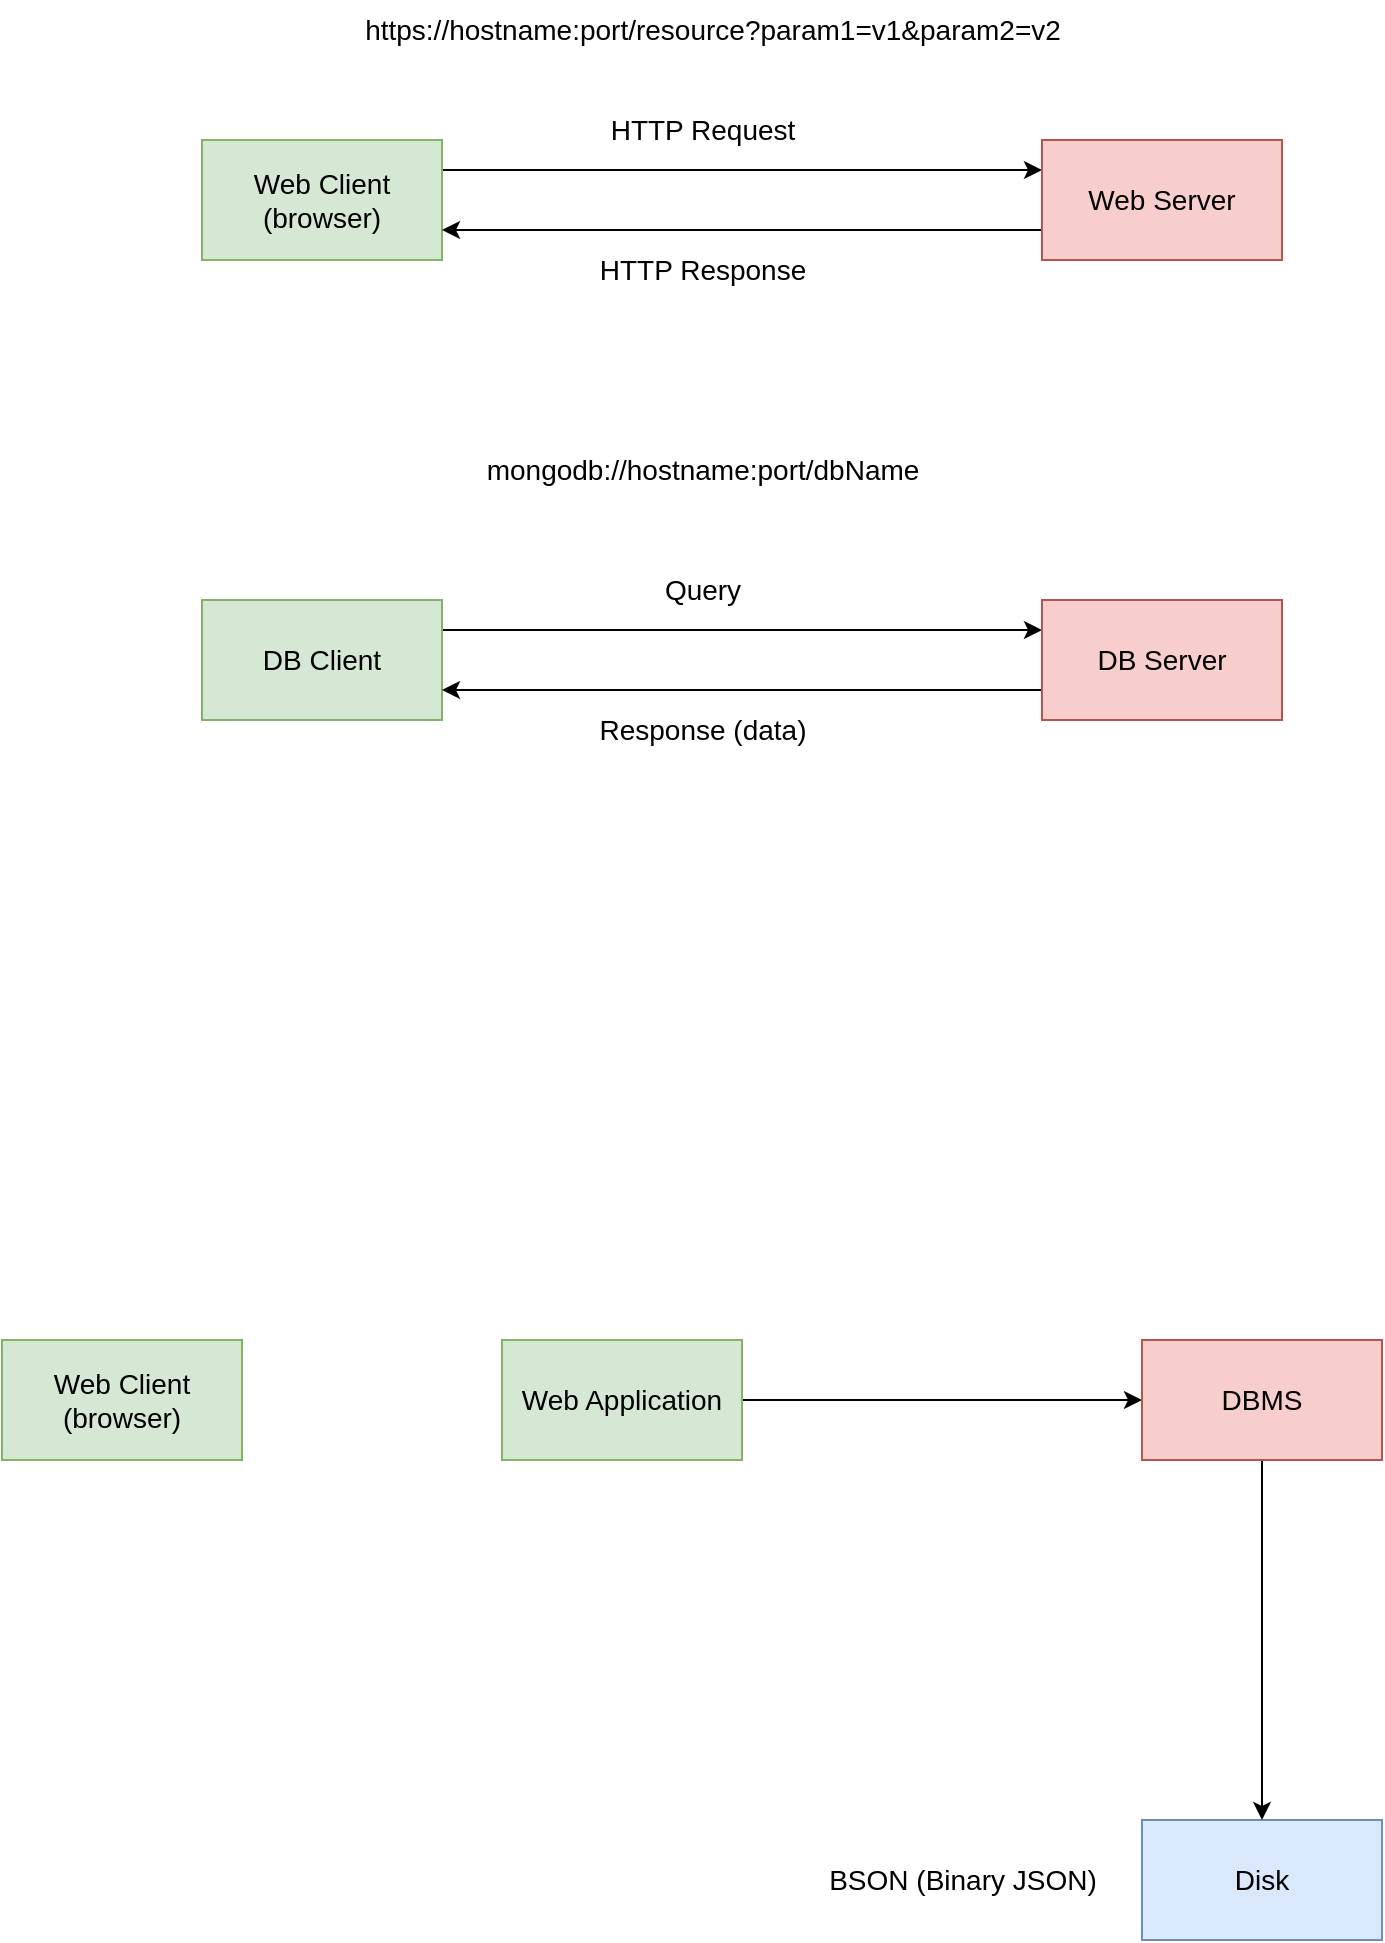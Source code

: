 <mxfile version="20.8.20" type="device" pages="10"><diagram name="Servers &amp; Clients" id="TVl40tyVP03GK33T7aQt"><mxGraphModel dx="1221" dy="668" grid="1" gridSize="10" guides="1" tooltips="1" connect="1" arrows="1" fold="1" page="1" pageScale="1" pageWidth="850" pageHeight="1100" math="0" shadow="0"><root><mxCell id="0"/><mxCell id="1" parent="0"/><mxCell id="eD5E5OIm25VZ1tAoFm5D-6" style="edgeStyle=orthogonalEdgeStyle;rounded=0;orthogonalLoop=1;jettySize=auto;html=1;exitX=1;exitY=0.25;exitDx=0;exitDy=0;entryX=0;entryY=0.25;entryDx=0;entryDy=0;fontSize=14;" parent="1" source="eD5E5OIm25VZ1tAoFm5D-4" target="eD5E5OIm25VZ1tAoFm5D-5" edge="1"><mxGeometry relative="1" as="geometry"/></mxCell><mxCell id="eD5E5OIm25VZ1tAoFm5D-4" value="Web Client&lt;br&gt;(browser)" style="whiteSpace=wrap;html=1;fontSize=14;fillColor=#d5e8d4;strokeColor=#82b366;" parent="1" vertex="1"><mxGeometry x="130" y="160" width="120" height="60" as="geometry"/></mxCell><mxCell id="eD5E5OIm25VZ1tAoFm5D-7" style="edgeStyle=orthogonalEdgeStyle;rounded=0;orthogonalLoop=1;jettySize=auto;html=1;exitX=0;exitY=0.75;exitDx=0;exitDy=0;entryX=1;entryY=0.75;entryDx=0;entryDy=0;fontSize=14;" parent="1" source="eD5E5OIm25VZ1tAoFm5D-5" target="eD5E5OIm25VZ1tAoFm5D-4" edge="1"><mxGeometry relative="1" as="geometry"/></mxCell><mxCell id="eD5E5OIm25VZ1tAoFm5D-5" value="Web Server" style="whiteSpace=wrap;html=1;fontSize=14;fillColor=#f8cecc;strokeColor=#b85450;" parent="1" vertex="1"><mxGeometry x="550" y="160" width="120" height="60" as="geometry"/></mxCell><mxCell id="eD5E5OIm25VZ1tAoFm5D-9" value="HTTP Response" style="text;html=1;align=center;verticalAlign=middle;resizable=0;points=[];autosize=1;strokeColor=none;fillColor=none;fontSize=14;" parent="1" vertex="1"><mxGeometry x="315" y="210" width="130" height="30" as="geometry"/></mxCell><mxCell id="eD5E5OIm25VZ1tAoFm5D-10" value="HTTP Request" style="text;html=1;align=center;verticalAlign=middle;resizable=0;points=[];autosize=1;strokeColor=none;fillColor=none;fontSize=14;" parent="1" vertex="1"><mxGeometry x="320" y="140" width="120" height="30" as="geometry"/></mxCell><mxCell id="eD5E5OIm25VZ1tAoFm5D-12" style="edgeStyle=orthogonalEdgeStyle;rounded=0;orthogonalLoop=1;jettySize=auto;html=1;exitX=1;exitY=0.25;exitDx=0;exitDy=0;entryX=0;entryY=0.25;entryDx=0;entryDy=0;fontSize=14;" parent="1" source="eD5E5OIm25VZ1tAoFm5D-13" target="eD5E5OIm25VZ1tAoFm5D-15" edge="1"><mxGeometry relative="1" as="geometry"/></mxCell><mxCell id="eD5E5OIm25VZ1tAoFm5D-13" value="DB Client" style="whiteSpace=wrap;html=1;fontSize=14;fillColor=#d5e8d4;strokeColor=#82b366;" parent="1" vertex="1"><mxGeometry x="130" y="390" width="120" height="60" as="geometry"/></mxCell><mxCell id="eD5E5OIm25VZ1tAoFm5D-14" style="edgeStyle=orthogonalEdgeStyle;rounded=0;orthogonalLoop=1;jettySize=auto;html=1;exitX=0;exitY=0.75;exitDx=0;exitDy=0;entryX=1;entryY=0.75;entryDx=0;entryDy=0;fontSize=14;" parent="1" source="eD5E5OIm25VZ1tAoFm5D-15" target="eD5E5OIm25VZ1tAoFm5D-13" edge="1"><mxGeometry relative="1" as="geometry"/></mxCell><mxCell id="eD5E5OIm25VZ1tAoFm5D-15" value="DB Server" style="whiteSpace=wrap;html=1;fontSize=14;fillColor=#f8cecc;strokeColor=#b85450;" parent="1" vertex="1"><mxGeometry x="550" y="390" width="120" height="60" as="geometry"/></mxCell><mxCell id="eD5E5OIm25VZ1tAoFm5D-16" value="Response (data)" style="text;html=1;align=center;verticalAlign=middle;resizable=0;points=[];autosize=1;strokeColor=none;fillColor=none;fontSize=14;" parent="1" vertex="1"><mxGeometry x="315" y="440" width="130" height="30" as="geometry"/></mxCell><mxCell id="eD5E5OIm25VZ1tAoFm5D-17" value="Query" style="text;html=1;align=center;verticalAlign=middle;resizable=0;points=[];autosize=1;strokeColor=none;fillColor=none;fontSize=14;" parent="1" vertex="1"><mxGeometry x="350" y="370" width="60" height="30" as="geometry"/></mxCell><mxCell id="eD5E5OIm25VZ1tAoFm5D-19" style="edgeStyle=orthogonalEdgeStyle;rounded=0;orthogonalLoop=1;jettySize=auto;html=1;fontSize=14;" parent="1" source="eD5E5OIm25VZ1tAoFm5D-18" edge="1"><mxGeometry relative="1" as="geometry"><mxPoint x="600" y="790" as="targetPoint"/></mxGeometry></mxCell><mxCell id="eD5E5OIm25VZ1tAoFm5D-18" value="Web Application" style="whiteSpace=wrap;html=1;fontSize=14;fillColor=#d5e8d4;strokeColor=#82b366;" parent="1" vertex="1"><mxGeometry x="280" y="760" width="120" height="60" as="geometry"/></mxCell><mxCell id="eD5E5OIm25VZ1tAoFm5D-20" value="Disk" style="whiteSpace=wrap;html=1;fontSize=14;fillColor=#dae8fc;strokeColor=#6c8ebf;" parent="1" vertex="1"><mxGeometry x="600" y="1000" width="120" height="60" as="geometry"/></mxCell><mxCell id="eD5E5OIm25VZ1tAoFm5D-22" style="edgeStyle=orthogonalEdgeStyle;rounded=0;orthogonalLoop=1;jettySize=auto;html=1;entryX=0.5;entryY=0;entryDx=0;entryDy=0;fontSize=14;" parent="1" source="eD5E5OIm25VZ1tAoFm5D-21" target="eD5E5OIm25VZ1tAoFm5D-20" edge="1"><mxGeometry relative="1" as="geometry"/></mxCell><mxCell id="eD5E5OIm25VZ1tAoFm5D-21" value="DBMS" style="whiteSpace=wrap;html=1;fontSize=14;fillColor=#f8cecc;strokeColor=#b85450;" parent="1" vertex="1"><mxGeometry x="600" y="760" width="120" height="60" as="geometry"/></mxCell><mxCell id="wxrmvmLANvemmJdYx7EG-1" value="Web Client&lt;br&gt;(browser)" style="whiteSpace=wrap;html=1;fontSize=14;fillColor=#d5e8d4;strokeColor=#82b366;" parent="1" vertex="1"><mxGeometry x="30" y="760" width="120" height="60" as="geometry"/></mxCell><mxCell id="RKL4BXJbmDT2WUJ8qDW0-1" value="BSON (Binary JSON)" style="text;html=1;align=center;verticalAlign=middle;resizable=0;points=[];autosize=1;strokeColor=none;fillColor=none;fontSize=14;" parent="1" vertex="1"><mxGeometry x="430" y="1015" width="160" height="30" as="geometry"/></mxCell><mxCell id="RFqbHjNgfRcxA8MHmMSP-1" value="https://hostname:port/resource?param1=v1&amp;amp;param2=v2" style="text;html=1;align=center;verticalAlign=middle;resizable=0;points=[];autosize=1;strokeColor=none;fillColor=none;fontSize=14;" parent="1" vertex="1"><mxGeometry x="200" y="90" width="370" height="30" as="geometry"/></mxCell><mxCell id="RFqbHjNgfRcxA8MHmMSP-2" value="mongodb://hostname:port/dbName" style="text;html=1;align=center;verticalAlign=middle;resizable=0;points=[];autosize=1;strokeColor=none;fillColor=none;fontSize=14;" parent="1" vertex="1"><mxGeometry x="260" y="310" width="240" height="30" as="geometry"/></mxCell></root></mxGraphModel></diagram><diagram id="-XiAPIjRR9rsweymHYhC" name="Mongo Clients"><mxGraphModel dx="1221" dy="668" grid="1" gridSize="10" guides="1" tooltips="1" connect="1" arrows="1" fold="1" page="1" pageScale="1" pageWidth="850" pageHeight="1100" math="0" shadow="0"><root><mxCell id="0"/><mxCell id="1" parent="0"/><mxCell id="LNoDJ0FysVZTR5z4I55a-1" value="NoSQL" style="whiteSpace=wrap;html=1;fontSize=14;" parent="1" vertex="1"><mxGeometry x="320" y="120" width="120" height="60" as="geometry"/></mxCell><mxCell id="LNoDJ0FysVZTR5z4I55a-2" value="Document" style="whiteSpace=wrap;html=1;fontSize=14;" parent="1" vertex="1"><mxGeometry x="150" y="230" width="120" height="60" as="geometry"/></mxCell><mxCell id="LNoDJ0FysVZTR5z4I55a-3" value="Graph" style="whiteSpace=wrap;html=1;fontSize=14;" parent="1" vertex="1"><mxGeometry x="320" y="230" width="120" height="60" as="geometry"/></mxCell><mxCell id="LfJgeE4RVds1zHxYX5Xv-1" style="edgeStyle=orthogonalEdgeStyle;rounded=0;orthogonalLoop=1;jettySize=auto;html=1;fontSize=14;" parent="1" source="LfJgeE4RVds1zHxYX5Xv-2" edge="1"><mxGeometry relative="1" as="geometry"><mxPoint x="530" y="430" as="targetPoint"/></mxGeometry></mxCell><mxCell id="LfJgeE4RVds1zHxYX5Xv-2" value="Web Application" style="whiteSpace=wrap;html=1;fontSize=14;fillColor=#d5e8d4;strokeColor=#82b366;" parent="1" vertex="1"><mxGeometry x="210" y="400" width="120" height="60" as="geometry"/></mxCell><mxCell id="LfJgeE4RVds1zHxYX5Xv-13" style="edgeStyle=orthogonalEdgeStyle;rounded=0;orthogonalLoop=1;jettySize=auto;html=1;exitX=1;exitY=0.5;exitDx=0;exitDy=0;fontSize=14;" parent="1" source="LfJgeE4RVds1zHxYX5Xv-5" target="LfJgeE4RVds1zHxYX5Xv-9" edge="1"><mxGeometry relative="1" as="geometry"/></mxCell><mxCell id="LfJgeE4RVds1zHxYX5Xv-5" value="DBMS&lt;br&gt;(MongoDB)" style="whiteSpace=wrap;html=1;fontSize=14;fillColor=#f8cecc;strokeColor=#b85450;" parent="1" vertex="1"><mxGeometry x="530" y="400" width="120" height="300" as="geometry"/></mxCell><mxCell id="LfJgeE4RVds1zHxYX5Xv-10" style="edgeStyle=orthogonalEdgeStyle;rounded=0;orthogonalLoop=1;jettySize=auto;html=1;exitX=1;exitY=0.5;exitDx=0;exitDy=0;fontSize=14;" parent="1" source="LfJgeE4RVds1zHxYX5Xv-6" target="LfJgeE4RVds1zHxYX5Xv-5" edge="1"><mxGeometry relative="1" as="geometry"/></mxCell><mxCell id="LfJgeE4RVds1zHxYX5Xv-6" value="Mongo Shell" style="whiteSpace=wrap;html=1;fontSize=14;fillColor=#d5e8d4;strokeColor=#82b366;" parent="1" vertex="1"><mxGeometry x="210" y="500" width="120" height="60" as="geometry"/></mxCell><mxCell id="LfJgeE4RVds1zHxYX5Xv-9" value="Disk" style="whiteSpace=wrap;html=1;fontSize=14;" parent="1" vertex="1"><mxGeometry x="720" y="510" width="120" height="60" as="geometry"/></mxCell><mxCell id="LfJgeE4RVds1zHxYX5Xv-12" style="edgeStyle=orthogonalEdgeStyle;rounded=0;orthogonalLoop=1;jettySize=auto;html=1;exitX=1;exitY=0.5;exitDx=0;exitDy=0;entryX=0;entryY=0.75;entryDx=0;entryDy=0;fontSize=14;" parent="1" source="LfJgeE4RVds1zHxYX5Xv-11" target="LfJgeE4RVds1zHxYX5Xv-5" edge="1"><mxGeometry relative="1" as="geometry"/></mxCell><mxCell id="LfJgeE4RVds1zHxYX5Xv-11" value="Compass" style="whiteSpace=wrap;html=1;fontSize=14;fillColor=#d5e8d4;strokeColor=#82b366;" parent="1" vertex="1"><mxGeometry x="210" y="610" width="120" height="60" as="geometry"/></mxCell><mxCell id="LfJgeE4RVds1zHxYX5Xv-15" style="edgeStyle=orthogonalEdgeStyle;rounded=0;orthogonalLoop=1;jettySize=auto;html=1;entryX=0.5;entryY=1;entryDx=0;entryDy=0;fontSize=14;" parent="1" source="LfJgeE4RVds1zHxYX5Xv-14" target="LfJgeE4RVds1zHxYX5Xv-5" edge="1"><mxGeometry relative="1" as="geometry"/></mxCell><mxCell id="LfJgeE4RVds1zHxYX5Xv-14" value="Atlas" style="whiteSpace=wrap;html=1;fontSize=14;fillColor=#d5e8d4;strokeColor=#82b366;" parent="1" vertex="1"><mxGeometry x="210" y="710" width="120" height="60" as="geometry"/></mxCell><mxCell id="RFLK8rDGTYtoIogT6VyA-1" value="Desktop" style="text;html=1;align=center;verticalAlign=middle;resizable=0;points=[];autosize=1;strokeColor=none;fillColor=none;fontSize=14;" parent="1" vertex="1"><mxGeometry x="110" y="625" width="70" height="30" as="geometry"/></mxCell><mxCell id="RFLK8rDGTYtoIogT6VyA-2" value="Website" style="text;html=1;align=center;verticalAlign=middle;resizable=0;points=[];autosize=1;strokeColor=none;fillColor=none;fontSize=14;" parent="1" vertex="1"><mxGeometry x="100" y="730" width="70" height="30" as="geometry"/></mxCell></root></mxGraphModel></diagram><diagram id="N6oikAs_Y7dE683DNTfT" name="High Level Structure"><mxGraphModel dx="1221" dy="668" grid="1" gridSize="10" guides="1" tooltips="1" connect="1" arrows="1" fold="1" page="1" pageScale="1" pageWidth="850" pageHeight="1100" math="0" shadow="0"><root><mxCell id="0"/><mxCell id="1" parent="0"/><mxCell id="HCpph7oENKjrmpPqtquG-2" value="Mongo Shell" style="whiteSpace=wrap;html=1;fontSize=14;" parent="1" vertex="1"><mxGeometry x="90" y="270" width="140" height="60" as="geometry"/></mxCell><mxCell id="HCpph7oENKjrmpPqtquG-6" value="Cluster" style="whiteSpace=wrap;html=1;fontSize=14;" parent="1" vertex="1"><mxGeometry x="370" y="465" width="430" height="210" as="geometry"/></mxCell><mxCell id="HCpph7oENKjrmpPqtquG-9" style="edgeStyle=orthogonalEdgeStyle;rounded=0;orthogonalLoop=1;jettySize=auto;html=1;exitX=0.5;exitY=1;exitDx=0;exitDy=0;entryX=0;entryY=0.5;entryDx=0;entryDy=0;fontSize=14;" parent="1" source="HCpph7oENKjrmpPqtquG-2" target="HCpph7oENKjrmpPqtquG-5" edge="1"><mxGeometry relative="1" as="geometry"/></mxCell><mxCell id="HCpph7oENKjrmpPqtquG-5" value="Node" style="whiteSpace=wrap;html=1;fontSize=14;" parent="1" vertex="1"><mxGeometry x="410" y="500" width="120" height="120" as="geometry"/></mxCell><mxCell id="40O_fXgYkS0F987qU4uA-1" value="Node" style="whiteSpace=wrap;html=1;fontSize=14;" parent="1" vertex="1"><mxGeometry x="40" y="730" width="620" height="340" as="geometry"/></mxCell><mxCell id="40O_fXgYkS0F987qU4uA-2" value="DB" style="whiteSpace=wrap;html=1;fontSize=14;" parent="1" vertex="1"><mxGeometry x="70" y="760" width="200" height="230" as="geometry"/></mxCell><mxCell id="40O_fXgYkS0F987qU4uA-3" value="DB" style="whiteSpace=wrap;html=1;fontSize=14;" parent="1" vertex="1"><mxGeometry x="310" y="760" width="120" height="60" as="geometry"/></mxCell><mxCell id="40O_fXgYkS0F987qU4uA-4" value="DB" style="whiteSpace=wrap;html=1;fontSize=14;" parent="1" vertex="1"><mxGeometry x="460" y="760" width="120" height="60" as="geometry"/></mxCell><mxCell id="40O_fXgYkS0F987qU4uA-5" value="Coll" style="whiteSpace=wrap;html=1;fontSize=14;" parent="1" vertex="1"><mxGeometry x="80" y="770" width="120" height="60" as="geometry"/></mxCell><mxCell id="40O_fXgYkS0F987qU4uA-6" value="Coll" style="whiteSpace=wrap;html=1;fontSize=14;" parent="1" vertex="1"><mxGeometry x="80" y="910" width="120" height="60" as="geometry"/></mxCell></root></mxGraphModel></diagram><diagram id="p3uCjhixbVkVzFgPRBy6" name="Index"><mxGraphModel dx="1221" dy="668" grid="1" gridSize="10" guides="1" tooltips="1" connect="1" arrows="1" fold="1" page="1" pageScale="1" pageWidth="850" pageHeight="1100" math="0" shadow="0"><root><mxCell id="0"/><mxCell id="1" parent="0"/><mxCell id="ZTIy2ymlaowyUZuohPiX-5" style="edgeStyle=orthogonalEdgeStyle;rounded=0;orthogonalLoop=1;jettySize=auto;html=1;entryX=0.5;entryY=0;entryDx=0;entryDy=0;fontSize=14;" parent="1" source="ZTIy2ymlaowyUZuohPiX-1" target="ZTIy2ymlaowyUZuohPiX-2" edge="1"><mxGeometry relative="1" as="geometry"/></mxCell><mxCell id="ZTIy2ymlaowyUZuohPiX-8" style="edgeStyle=orthogonalEdgeStyle;rounded=0;orthogonalLoop=1;jettySize=auto;html=1;entryX=0.5;entryY=0;entryDx=0;entryDy=0;fontSize=14;" parent="1" source="ZTIy2ymlaowyUZuohPiX-1" target="ZTIy2ymlaowyUZuohPiX-3" edge="1"><mxGeometry relative="1" as="geometry"/></mxCell><mxCell id="ZTIy2ymlaowyUZuohPiX-1" value="&lt;div&gt;h&lt;/div&gt;_id: 1" style="whiteSpace=wrap;html=1;fontSize=14;" parent="1" vertex="1"><mxGeometry x="350" y="150" width="120" height="60" as="geometry"/></mxCell><mxCell id="ZTIy2ymlaowyUZuohPiX-7" style="edgeStyle=orthogonalEdgeStyle;rounded=0;orthogonalLoop=1;jettySize=auto;html=1;exitX=0.5;exitY=1;exitDx=0;exitDy=0;entryX=0.5;entryY=0;entryDx=0;entryDy=0;fontSize=14;" parent="1" source="ZTIy2ymlaowyUZuohPiX-2" target="ZTIy2ymlaowyUZuohPiX-6" edge="1"><mxGeometry relative="1" as="geometry"/></mxCell><mxCell id="ZTIy2ymlaowyUZuohPiX-2" value="&lt;div&gt;b&lt;/div&gt;_id: [1, 2]" style="whiteSpace=wrap;html=1;fontSize=14;" parent="1" vertex="1"><mxGeometry x="170" y="310" width="120" height="60" as="geometry"/></mxCell><mxCell id="ZTIy2ymlaowyUZuohPiX-3" value="y" style="whiteSpace=wrap;html=1;fontSize=14;" parent="1" vertex="1"><mxGeometry x="530" y="310" width="120" height="60" as="geometry"/></mxCell><mxCell id="ZTIy2ymlaowyUZuohPiX-4" value="name:a" style="text;html=1;align=center;verticalAlign=middle;resizable=0;points=[];autosize=1;strokeColor=none;fillColor=none;fontSize=14;" parent="1" vertex="1"><mxGeometry x="100" y="75" width="70" height="30" as="geometry"/></mxCell><mxCell id="ZTIy2ymlaowyUZuohPiX-6" value="a&lt;br&gt;_id: [5, 6, 7]" style="whiteSpace=wrap;html=1;fontSize=14;" parent="1" vertex="1"><mxGeometry x="40" y="480" width="120" height="60" as="geometry"/></mxCell><mxCell id="ZTIy2ymlaowyUZuohPiX-9" style="edgeStyle=orthogonalEdgeStyle;rounded=0;orthogonalLoop=1;jettySize=auto;html=1;entryX=0.5;entryY=0;entryDx=0;entryDy=0;fontSize=14;" parent="1" source="ZTIy2ymlaowyUZuohPiX-11" target="ZTIy2ymlaowyUZuohPiX-13" edge="1"><mxGeometry relative="1" as="geometry"/></mxCell><mxCell id="ZTIy2ymlaowyUZuohPiX-10" style="edgeStyle=orthogonalEdgeStyle;rounded=0;orthogonalLoop=1;jettySize=auto;html=1;entryX=0.5;entryY=0;entryDx=0;entryDy=0;fontSize=14;" parent="1" source="ZTIy2ymlaowyUZuohPiX-11" target="ZTIy2ymlaowyUZuohPiX-14" edge="1"><mxGeometry relative="1" as="geometry"/></mxCell><mxCell id="ZTIy2ymlaowyUZuohPiX-11" value="63f0c30b2de62f92fe907b1a" style="whiteSpace=wrap;html=1;fontSize=14;" parent="1" vertex="1"><mxGeometry x="410" y="705" width="120" height="60" as="geometry"/></mxCell><mxCell id="ZTIy2ymlaowyUZuohPiX-12" style="edgeStyle=orthogonalEdgeStyle;rounded=0;orthogonalLoop=1;jettySize=auto;html=1;exitX=0.5;exitY=1;exitDx=0;exitDy=0;entryX=0.5;entryY=0;entryDx=0;entryDy=0;fontSize=14;" parent="1" source="ZTIy2ymlaowyUZuohPiX-13" target="ZTIy2ymlaowyUZuohPiX-16" edge="1"><mxGeometry relative="1" as="geometry"/></mxCell><mxCell id="ZTIy2ymlaowyUZuohPiX-13" value="63f0c30b2de62f92fe907b0a" style="whiteSpace=wrap;html=1;fontSize=14;" parent="1" vertex="1"><mxGeometry x="230" y="865" width="120" height="60" as="geometry"/></mxCell><mxCell id="ZTIy2ymlaowyUZuohPiX-18" style="edgeStyle=orthogonalEdgeStyle;rounded=0;orthogonalLoop=1;jettySize=auto;html=1;exitX=0.5;exitY=1;exitDx=0;exitDy=0;fontSize=14;" parent="1" source="ZTIy2ymlaowyUZuohPiX-14" target="ZTIy2ymlaowyUZuohPiX-17" edge="1"><mxGeometry relative="1" as="geometry"/></mxCell><mxCell id="ZTIy2ymlaowyUZuohPiX-14" value="63f0c30b2de62f92fe907b1b" style="whiteSpace=wrap;html=1;fontSize=14;" parent="1" vertex="1"><mxGeometry x="590" y="865" width="120" height="60" as="geometry"/></mxCell><mxCell id="ZTIy2ymlaowyUZuohPiX-15" value="name: a" style="text;html=1;align=center;verticalAlign=middle;resizable=0;points=[];autosize=1;strokeColor=none;fillColor=none;fontSize=14;" parent="1" vertex="1"><mxGeometry x="160" y="630" width="70" height="30" as="geometry"/></mxCell><mxCell id="ZTIy2ymlaowyUZuohPiX-16" value="&lt;div&gt;63f0c30b2de62f92fe907a1&lt;/div&gt;&lt;div&gt;Location on disk&lt;br&gt;&lt;/div&gt;" style="whiteSpace=wrap;html=1;fontSize=14;" parent="1" vertex="1"><mxGeometry x="100" y="1035" width="120" height="60" as="geometry"/></mxCell><mxCell id="ZTIy2ymlaowyUZuohPiX-17" value="63f0c30b2de62f92fe907b1c" style="whiteSpace=wrap;html=1;fontSize=14;" parent="1" vertex="1"><mxGeometry x="700" y="1000" width="120" height="60" as="geometry"/></mxCell><mxCell id="ZTIy2ymlaowyUZuohPiX-19" value="category: a" style="text;html=1;align=center;verticalAlign=middle;resizable=0;points=[];autosize=1;strokeColor=none;fillColor=none;fontSize=14;" parent="1" vertex="1"><mxGeometry x="90" y="45" width="90" height="30" as="geometry"/></mxCell></root></mxGraphModel></diagram><diagram id="xxG-PJqQIH3UmQuv1raj" name="Compound Index"><mxGraphModel dx="1221" dy="668" grid="1" gridSize="10" guides="1" tooltips="1" connect="1" arrows="1" fold="1" page="1" pageScale="1" pageWidth="850" pageHeight="1100" math="0" shadow="0"><root><mxCell id="0"/><mxCell id="1" parent="0"/><mxCell id="4TYNyvu13PNwB3b0nKmJ-1" style="edgeStyle=orthogonalEdgeStyle;rounded=0;orthogonalLoop=1;jettySize=auto;html=1;entryX=0.5;entryY=0;entryDx=0;entryDy=0;fontSize=14;" parent="1" source="4TYNyvu13PNwB3b0nKmJ-3" target="4TYNyvu13PNwB3b0nKmJ-5" edge="1"><mxGeometry relative="1" as="geometry"/></mxCell><mxCell id="4TYNyvu13PNwB3b0nKmJ-2" style="edgeStyle=orthogonalEdgeStyle;rounded=0;orthogonalLoop=1;jettySize=auto;html=1;entryX=0.5;entryY=0;entryDx=0;entryDy=0;fontSize=14;" parent="1" source="4TYNyvu13PNwB3b0nKmJ-3" target="4TYNyvu13PNwB3b0nKmJ-6" edge="1"><mxGeometry relative="1" as="geometry"/></mxCell><mxCell id="4TYNyvu13PNwB3b0nKmJ-3" value="first: Mady&lt;br&gt;last: Hassan&lt;br&gt;_id: 1" style="whiteSpace=wrap;html=1;fontSize=14;" parent="1" vertex="1"><mxGeometry x="350" y="150" width="120" height="60" as="geometry"/></mxCell><mxCell id="4TYNyvu13PNwB3b0nKmJ-4" style="edgeStyle=orthogonalEdgeStyle;rounded=0;orthogonalLoop=1;jettySize=auto;html=1;exitX=0.5;exitY=1;exitDx=0;exitDy=0;entryX=0.5;entryY=0;entryDx=0;entryDy=0;fontSize=14;" parent="1" source="4TYNyvu13PNwB3b0nKmJ-5" target="4TYNyvu13PNwB3b0nKmJ-7" edge="1"><mxGeometry relative="1" as="geometry"/></mxCell><mxCell id="4TYNyvu13PNwB3b0nKmJ-5" value="Ahmed_Hassan" style="whiteSpace=wrap;html=1;fontSize=14;" parent="1" vertex="1"><mxGeometry x="170" y="310" width="120" height="60" as="geometry"/></mxCell><mxCell id="4TYNyvu13PNwB3b0nKmJ-10" style="edgeStyle=orthogonalEdgeStyle;rounded=0;orthogonalLoop=1;jettySize=auto;html=1;fontSize=14;" parent="1" source="4TYNyvu13PNwB3b0nKmJ-6" edge="1"><mxGeometry relative="1" as="geometry"><mxPoint x="740" y="430" as="targetPoint"/></mxGeometry></mxCell><mxCell id="4TYNyvu13PNwB3b0nKmJ-6" value="Samir_Magdy" style="whiteSpace=wrap;html=1;fontSize=14;" parent="1" vertex="1"><mxGeometry x="530" y="310" width="120" height="50" as="geometry"/></mxCell><mxCell id="4TYNyvu13PNwB3b0nKmJ-7" value="Ahmed_Ahmed" style="whiteSpace=wrap;html=1;fontSize=14;" parent="1" vertex="1"><mxGeometry x="40" y="480" width="120" height="60" as="geometry"/></mxCell><mxCell id="4TYNyvu13PNwB3b0nKmJ-8" value="firstName_lastName" style="text;html=1;align=center;verticalAlign=middle;resizable=0;points=[];autosize=1;strokeColor=none;fillColor=none;fontSize=14;" parent="1" vertex="1"><mxGeometry x="50" y="30" width="150" height="30" as="geometry"/></mxCell><mxCell id="4TYNyvu13PNwB3b0nKmJ-9" value="Samy_Ahmed" style="text;html=1;align=center;verticalAlign=middle;resizable=0;points=[];autosize=1;strokeColor=none;fillColor=none;fontSize=14;" parent="1" vertex="1"><mxGeometry x="80" y="50" width="110" height="30" as="geometry"/></mxCell><mxCell id="4TYNyvu13PNwB3b0nKmJ-11" value="Samy" style="whiteSpace=wrap;html=1;fontSize=14;" parent="1" vertex="1"><mxGeometry x="680" y="430" width="120" height="60" as="geometry"/></mxCell><mxCell id="4TYNyvu13PNwB3b0nKmJ-12" value="Samy" style="text;html=1;align=center;verticalAlign=middle;resizable=0;points=[];autosize=1;strokeColor=none;fillColor=none;fontSize=14;" parent="1" vertex="1"><mxGeometry x="80" y="100" width="60" height="30" as="geometry"/></mxCell><mxCell id="4TYNyvu13PNwB3b0nKmJ-13" value="lastname: Ahmed" style="text;html=1;align=center;verticalAlign=middle;resizable=0;points=[];autosize=1;strokeColor=none;fillColor=none;fontSize=14;" parent="1" vertex="1"><mxGeometry x="50" y="130" width="130" height="30" as="geometry"/></mxCell></root></mxGraphModel></diagram><diagram id="0XFqtMloIoWq7uXrYWuG" name="Multi-Key Index"><mxGraphModel dx="1221" dy="668" grid="1" gridSize="10" guides="1" tooltips="1" connect="1" arrows="1" fold="1" page="1" pageScale="1" pageWidth="850" pageHeight="1100" math="0" shadow="0"><root><mxCell id="0"/><mxCell id="1" parent="0"/><mxCell id="Rxa9AmroAG8x9BFeoqD7-1" style="edgeStyle=orthogonalEdgeStyle;rounded=0;orthogonalLoop=1;jettySize=auto;html=1;entryX=0.5;entryY=0;entryDx=0;entryDy=0;fontSize=14;" parent="1" source="Rxa9AmroAG8x9BFeoqD7-3" target="Rxa9AmroAG8x9BFeoqD7-5" edge="1"><mxGeometry relative="1" as="geometry"/></mxCell><mxCell id="Rxa9AmroAG8x9BFeoqD7-2" style="edgeStyle=orthogonalEdgeStyle;rounded=0;orthogonalLoop=1;jettySize=auto;html=1;entryX=0.5;entryY=0;entryDx=0;entryDy=0;fontSize=14;" parent="1" source="Rxa9AmroAG8x9BFeoqD7-3" target="Rxa9AmroAG8x9BFeoqD7-6" edge="1"><mxGeometry relative="1" as="geometry"/></mxCell><mxCell id="Rxa9AmroAG8x9BFeoqD7-3" value="c&lt;br&gt;_id: 1" style="whiteSpace=wrap;html=1;fontSize=14;" parent="1" vertex="1"><mxGeometry x="350" y="150" width="120" height="60" as="geometry"/></mxCell><mxCell id="Rxa9AmroAG8x9BFeoqD7-5" value="&lt;div&gt;movies&lt;br&gt;&lt;/div&gt;_id:1" style="whiteSpace=wrap;html=1;fontSize=14;" parent="1" vertex="1"><mxGeometry x="170" y="310" width="120" height="60" as="geometry"/></mxCell><mxCell id="Rxa9AmroAG8x9BFeoqD7-6" value="football&lt;br&gt;_id: [1, 2, 3]" style="whiteSpace=wrap;html=1;fontSize=14;" parent="1" vertex="1"><mxGeometry x="530" y="310" width="120" height="60" as="geometry"/></mxCell><mxCell id="Rxa9AmroAG8x9BFeoqD7-7" value="interests: [a, b, c]" style="text;html=1;align=center;verticalAlign=middle;resizable=0;points=[];autosize=1;strokeColor=none;fillColor=none;fontSize=14;" parent="1" vertex="1"><mxGeometry x="70" y="75" width="130" height="30" as="geometry"/></mxCell><mxCell id="Rxa9AmroAG8x9BFeoqD7-9" value="interests: a" style="text;html=1;align=center;verticalAlign=middle;resizable=0;points=[];autosize=1;strokeColor=none;fillColor=none;fontSize=14;" parent="1" vertex="1"><mxGeometry x="90" y="45" width="90" height="30" as="geometry"/></mxCell><mxCell id="Rxa9AmroAG8x9BFeoqD7-10" value="Multi-Key index" style="text;html=1;align=center;verticalAlign=middle;resizable=0;points=[];autosize=1;strokeColor=none;fillColor=none;fontSize=14;" parent="1" vertex="1"><mxGeometry x="460" y="55" width="120" height="30" as="geometry"/></mxCell></root></mxGraphModel></diagram><diagram id="5TRQ8p_aZYx9KBECWuSH" name="Aggregation"><mxGraphModel dx="1221" dy="668" grid="1" gridSize="10" guides="1" tooltips="1" connect="1" arrows="1" fold="1" page="1" pageScale="1" pageWidth="850" pageHeight="1100" math="0" shadow="0"><root><mxCell id="0"/><mxCell id="1" parent="0"/><mxCell id="fM0yC_2LE2JMPUiaB-sV-1" value="country: Egypt" style="whiteSpace=wrap;html=1;" vertex="1" parent="1"><mxGeometry x="250" y="110" width="120" height="60" as="geometry"/></mxCell><mxCell id="fM0yC_2LE2JMPUiaB-sV-2" value="country: UK" style="whiteSpace=wrap;html=1;" vertex="1" parent="1"><mxGeometry x="250" y="200" width="120" height="60" as="geometry"/></mxCell><mxCell id="fM0yC_2LE2JMPUiaB-sV-3" value="country: Egypt" style="whiteSpace=wrap;html=1;" vertex="1" parent="1"><mxGeometry x="540" y="110" width="120" height="60" as="geometry"/></mxCell><mxCell id="fM0yC_2LE2JMPUiaB-sV-4" value="country: France" style="whiteSpace=wrap;html=1;" vertex="1" parent="1"><mxGeometry x="390" y="290" width="120" height="60" as="geometry"/></mxCell><mxCell id="fM0yC_2LE2JMPUiaB-sV-5" value="country: UK" style="whiteSpace=wrap;html=1;" vertex="1" parent="1"><mxGeometry x="400" y="200" width="120" height="60" as="geometry"/></mxCell><mxCell id="fM0yC_2LE2JMPUiaB-sV-6" value="country: Egypt" style="whiteSpace=wrap;html=1;" vertex="1" parent="1"><mxGeometry x="400" y="110" width="120" height="60" as="geometry"/></mxCell><mxCell id="fM0yC_2LE2JMPUiaB-sV-7" value="country: France" style="whiteSpace=wrap;html=1;" vertex="1" parent="1"><mxGeometry x="250" y="290" width="120" height="60" as="geometry"/></mxCell><mxCell id="fM0yC_2LE2JMPUiaB-sV-8" value="country: USA" style="whiteSpace=wrap;html=1;" vertex="1" parent="1"><mxGeometry x="250" y="370" width="120" height="60" as="geometry"/></mxCell></root></mxGraphModel></diagram><diagram id="zbIz0CRKl-YG36i0yUlh" name="Aggregation Stages"><mxGraphModel dx="1221" dy="668" grid="1" gridSize="10" guides="1" tooltips="1" connect="1" arrows="1" fold="1" page="1" pageScale="1" pageWidth="850" pageHeight="1100" math="0" shadow="0"><root><mxCell id="0"/><mxCell id="1" parent="0"/><mxCell id="9wa4HOq4f7g0IBcWqGw7-1" value="country: Egypt" style="whiteSpace=wrap;html=1;fillColor=#d5e8d4;strokeColor=#82b366;" vertex="1" parent="1"><mxGeometry x="10" y="80" width="120" height="60" as="geometry"/></mxCell><mxCell id="9wa4HOq4f7g0IBcWqGw7-2" value="country: UK" style="whiteSpace=wrap;html=1;fillColor=#d5e8d4;strokeColor=#82b366;" vertex="1" parent="1"><mxGeometry x="10" y="150" width="120" height="60" as="geometry"/></mxCell><mxCell id="9wa4HOq4f7g0IBcWqGw7-3" value="country: Egypt" style="whiteSpace=wrap;html=1;fillColor=#d5e8d4;strokeColor=#82b366;" vertex="1" parent="1"><mxGeometry x="10" y="500" width="120" height="60" as="geometry"/></mxCell><mxCell id="9wa4HOq4f7g0IBcWqGw7-4" value="country: France" style="whiteSpace=wrap;html=1;" vertex="1" parent="1"><mxGeometry x="10" y="570" width="120" height="60" as="geometry"/></mxCell><mxCell id="9wa4HOq4f7g0IBcWqGw7-5" value="country: UK" style="whiteSpace=wrap;html=1;fillColor=#d5e8d4;strokeColor=#82b366;" vertex="1" parent="1"><mxGeometry x="10" y="430" width="120" height="60" as="geometry"/></mxCell><mxCell id="9wa4HOq4f7g0IBcWqGw7-6" value="country: Egypt" style="whiteSpace=wrap;html=1;fillColor=#d5e8d4;strokeColor=#82b366;" vertex="1" parent="1"><mxGeometry x="10" y="220" width="120" height="60" as="geometry"/></mxCell><mxCell id="9wa4HOq4f7g0IBcWqGw7-7" value="country: France" style="whiteSpace=wrap;html=1;" vertex="1" parent="1"><mxGeometry x="10" y="290" width="120" height="60" as="geometry"/></mxCell><mxCell id="9wa4HOq4f7g0IBcWqGw7-8" value="country: USA" style="whiteSpace=wrap;html=1;" vertex="1" parent="1"><mxGeometry x="10" y="360" width="120" height="60" as="geometry"/></mxCell><mxCell id="9wa4HOq4f7g0IBcWqGw7-9" value="match" style="shape=singleArrow;whiteSpace=wrap;html=1;arrowWidth=0.4;arrowSize=0.4;" vertex="1" parent="1"><mxGeometry x="150" y="330" width="140" height="60" as="geometry"/></mxCell><mxCell id="9wa4HOq4f7g0IBcWqGw7-10" value="country: { $in: ['Egypt', 'UK] }" style="text;html=1;align=center;verticalAlign=middle;resizable=0;points=[];autosize=1;strokeColor=none;fillColor=none;" vertex="1" parent="1"><mxGeometry x="130" y="290" width="170" height="30" as="geometry"/></mxCell><mxCell id="9wa4HOq4f7g0IBcWqGw7-11" value="country: Egypt" style="whiteSpace=wrap;html=1;fillColor=#fff2cc;strokeColor=#d6b656;" vertex="1" parent="1"><mxGeometry x="315" y="210" width="120" height="60" as="geometry"/></mxCell><mxCell id="9wa4HOq4f7g0IBcWqGw7-12" value="country: UK" style="whiteSpace=wrap;html=1;fillColor=#f8cecc;strokeColor=#b85450;" vertex="1" parent="1"><mxGeometry x="315" y="280" width="120" height="60" as="geometry"/></mxCell><mxCell id="9wa4HOq4f7g0IBcWqGw7-13" value="country: Egypt" style="whiteSpace=wrap;html=1;fillColor=#fff2cc;strokeColor=#d6b656;" vertex="1" parent="1"><mxGeometry x="315" y="350" width="120" height="60" as="geometry"/></mxCell><mxCell id="9wa4HOq4f7g0IBcWqGw7-14" value="country: UK" style="whiteSpace=wrap;html=1;fillColor=#f8cecc;strokeColor=#b85450;" vertex="1" parent="1"><mxGeometry x="315" y="420" width="120" height="60" as="geometry"/></mxCell><mxCell id="9wa4HOq4f7g0IBcWqGw7-15" value="country: Egypt" style="whiteSpace=wrap;html=1;fillColor=#fff2cc;strokeColor=#d6b656;" vertex="1" parent="1"><mxGeometry x="315" y="490" width="120" height="60" as="geometry"/></mxCell><mxCell id="9wa4HOq4f7g0IBcWqGw7-16" value="group" style="shape=singleArrow;whiteSpace=wrap;html=1;arrowWidth=0.4;arrowSize=0.4;" vertex="1" parent="1"><mxGeometry x="460" y="330" width="140" height="60" as="geometry"/></mxCell><mxCell id="9wa4HOq4f7g0IBcWqGw7-17" value="&lt;div align=&quot;left&quot;&gt;{&lt;/div&gt;&lt;div align=&quot;left&quot;&gt;_id: &quot;$country&quot;,&lt;/div&gt;&lt;div align=&quot;left&quot;&gt;count: { $sum: 1 }&lt;br&gt;&lt;/div&gt;&lt;div align=&quot;left&quot;&gt;}&lt;br&gt;&lt;/div&gt;" style="text;html=1;align=left;verticalAlign=middle;resizable=0;points=[];autosize=1;strokeColor=none;fillColor=none;" vertex="1" parent="1"><mxGeometry x="480" y="255" width="120" height="70" as="geometry"/></mxCell><mxCell id="9wa4HOq4f7g0IBcWqGw7-18" value="&lt;div&gt;_id: Egypt&lt;/div&gt;count: 3" style="whiteSpace=wrap;html=1;fillColor=#fff2cc;strokeColor=#d6b656;" vertex="1" parent="1"><mxGeometry x="610" y="295" width="120" height="60" as="geometry"/></mxCell><mxCell id="9wa4HOq4f7g0IBcWqGw7-19" value="&lt;div&gt;_id: UK&lt;/div&gt;&lt;div&gt;count: 2&lt;br&gt;&lt;/div&gt;" style="whiteSpace=wrap;html=1;fillColor=#f8cecc;strokeColor=#b85450;" vertex="1" parent="1"><mxGeometry x="610" y="365" width="120" height="60" as="geometry"/></mxCell></root></mxGraphModel></diagram><diagram id="BqqGXcf2XFRDMOCJsOTb" name="Replication"><mxGraphModel dx="1221" dy="668" grid="1" gridSize="10" guides="1" tooltips="1" connect="1" arrows="1" fold="1" page="1" pageScale="1" pageWidth="850" pageHeight="1100" math="0" shadow="0"><root><mxCell id="0"/><mxCell id="1" parent="0"/><mxCell id="nX7_NcMjXj5Pb7n3DmIu-1" value="Node" style="whiteSpace=wrap;html=1;" vertex="1" parent="1"><mxGeometry x="120" y="230" width="120" height="200" as="geometry"/></mxCell><mxCell id="nX7_NcMjXj5Pb7n3DmIu-2" value="Data" style="whiteSpace=wrap;html=1;fillColor=#fff2cc;strokeColor=#d6b656;" vertex="1" parent="1"><mxGeometry x="120" y="360" width="120" height="60" as="geometry"/></mxCell><mxCell id="RYJ7Cbio7xDcm8aetbX4-2" style="edgeStyle=orthogonalEdgeStyle;rounded=0;orthogonalLoop=1;jettySize=auto;html=1;exitX=0.75;exitY=0;exitDx=0;exitDy=0;entryX=0.75;entryY=1;entryDx=0;entryDy=0;fillColor=#d5e8d4;strokeColor=#82b366;" edge="1" parent="1" source="nX7_NcMjXj5Pb7n3DmIu-3" target="nX7_NcMjXj5Pb7n3DmIu-7"><mxGeometry relative="1" as="geometry"/></mxCell><mxCell id="RYJ7Cbio7xDcm8aetbX4-3" style="edgeStyle=orthogonalEdgeStyle;rounded=0;orthogonalLoop=1;jettySize=auto;html=1;exitX=1;exitY=0.25;exitDx=0;exitDy=0;entryX=0;entryY=0.25;entryDx=0;entryDy=0;" edge="1" parent="1" source="nX7_NcMjXj5Pb7n3DmIu-3" target="nX7_NcMjXj5Pb7n3DmIu-5"><mxGeometry relative="1" as="geometry"/></mxCell><mxCell id="RYJ7Cbio7xDcm8aetbX4-5" style="edgeStyle=orthogonalEdgeStyle;rounded=0;orthogonalLoop=1;jettySize=auto;html=1;exitX=0;exitY=0.25;exitDx=0;exitDy=0;entryX=1;entryY=0.25;entryDx=0;entryDy=0;" edge="1" parent="1" source="nX7_NcMjXj5Pb7n3DmIu-3" target="nX7_NcMjXj5Pb7n3DmIu-1"><mxGeometry relative="1" as="geometry"/></mxCell><mxCell id="nX7_NcMjXj5Pb7n3DmIu-3" value="Node" style="whiteSpace=wrap;html=1;" vertex="1" parent="1"><mxGeometry x="330" y="230" width="120" height="200" as="geometry"/></mxCell><mxCell id="nX7_NcMjXj5Pb7n3DmIu-4" value="Data" style="whiteSpace=wrap;html=1;fillColor=#f8cecc;strokeColor=#b85450;" vertex="1" parent="1"><mxGeometry x="330" y="360" width="120" height="60" as="geometry"/></mxCell><mxCell id="nX7_NcMjXj5Pb7n3DmIu-5" value="Node" style="whiteSpace=wrap;html=1;" vertex="1" parent="1"><mxGeometry x="550" y="230" width="120" height="200" as="geometry"/></mxCell><mxCell id="nX7_NcMjXj5Pb7n3DmIu-6" value="Data" style="whiteSpace=wrap;html=1;fillColor=#fff2cc;strokeColor=#d6b656;" vertex="1" parent="1"><mxGeometry x="550" y="360" width="120" height="60" as="geometry"/></mxCell><mxCell id="RYJ7Cbio7xDcm8aetbX4-1" style="edgeStyle=orthogonalEdgeStyle;rounded=0;orthogonalLoop=1;jettySize=auto;html=1;exitX=0.25;exitY=1;exitDx=0;exitDy=0;entryX=0.25;entryY=0;entryDx=0;entryDy=0;fillColor=#f8cecc;strokeColor=#b85450;" edge="1" parent="1" source="nX7_NcMjXj5Pb7n3DmIu-7" target="nX7_NcMjXj5Pb7n3DmIu-3"><mxGeometry relative="1" as="geometry"/></mxCell><mxCell id="nX7_NcMjXj5Pb7n3DmIu-7" value="Client" style="whiteSpace=wrap;html=1;" vertex="1" parent="1"><mxGeometry x="330" y="10" width="120" height="60" as="geometry"/></mxCell><mxCell id="RYJ7Cbio7xDcm8aetbX4-6" value="Secondary / Slave / Follower" style="text;html=1;align=center;verticalAlign=middle;resizable=0;points=[];autosize=1;strokeColor=none;fillColor=none;" vertex="1" parent="1"><mxGeometry x="80" y="190" width="180" height="30" as="geometry"/></mxCell><mxCell id="RYJ7Cbio7xDcm8aetbX4-7" value="Secondary / Slave / Follower" style="text;html=1;align=center;verticalAlign=middle;resizable=0;points=[];autosize=1;strokeColor=none;fillColor=none;" vertex="1" parent="1"><mxGeometry x="520" y="190" width="180" height="30" as="geometry"/></mxCell><mxCell id="RYJ7Cbio7xDcm8aetbX4-8" value="Primary / Master / Leader" style="text;html=1;align=center;verticalAlign=middle;resizable=0;points=[];autosize=1;strokeColor=none;fillColor=none;" vertex="1" parent="1"><mxGeometry x="310" y="430" width="160" height="30" as="geometry"/></mxCell><mxCell id="RYJ7Cbio7xDcm8aetbX4-9" value="Replica Set" style="text;html=1;align=center;verticalAlign=middle;resizable=0;points=[];autosize=1;strokeColor=none;fillColor=none;" vertex="1" parent="1"><mxGeometry x="100" y="40" width="80" height="30" as="geometry"/></mxCell><mxCell id="RYJ7Cbio7xDcm8aetbX4-10" value="Leader-Based Replication" style="text;html=1;align=center;verticalAlign=middle;resizable=0;points=[];autosize=1;strokeColor=none;fillColor=none;" vertex="1" parent="1"><mxGeometry x="70" y="110" width="160" height="30" as="geometry"/></mxCell><mxCell id="qn1iWLNtkjOArSK1QXTh-1" value="Consistent" style="text;html=1;align=center;verticalAlign=middle;resizable=0;points=[];autosize=1;strokeColor=none;fillColor=none;" vertex="1" parent="1"><mxGeometry x="140" y="450" width="80" height="30" as="geometry"/></mxCell><mxCell id="qn1iWLNtkjOArSK1QXTh-2" value="oplog.rs collection" style="whiteSpace=wrap;html=1;" vertex="1" parent="1"><mxGeometry x="345" y="260" width="90" height="40" as="geometry"/></mxCell><mxCell id="qn1iWLNtkjOArSK1QXTh-3" value="Node" style="whiteSpace=wrap;html=1;" vertex="1" parent="1"><mxGeometry x="330" y="670" width="120" height="260" as="geometry"/></mxCell><mxCell id="qn1iWLNtkjOArSK1QXTh-4" value="Data" style="whiteSpace=wrap;html=1;fillColor=#f8cecc;strokeColor=#b85450;" vertex="1" parent="1"><mxGeometry x="330" y="840" width="120" height="60" as="geometry"/></mxCell><mxCell id="qn1iWLNtkjOArSK1QXTh-5" value="Standalone mongo server" style="text;html=1;align=center;verticalAlign=middle;resizable=0;points=[];autosize=1;strokeColor=none;fillColor=none;" vertex="1" parent="1"><mxGeometry x="310" y="630" width="160" height="30" as="geometry"/></mxCell><mxCell id="qn1iWLNtkjOArSK1QXTh-6" value="Has no oplog.rs" style="text;html=1;align=center;verticalAlign=middle;resizable=0;points=[];autosize=1;strokeColor=none;fillColor=none;" vertex="1" parent="1"><mxGeometry x="450" y="700" width="110" height="30" as="geometry"/></mxCell><mxCell id="qn1iWLNtkjOArSK1QXTh-7" value="Acknowledged" style="text;html=1;align=center;verticalAlign=middle;resizable=0;points=[];autosize=1;strokeColor=none;fillColor=none;" vertex="1" parent="1"><mxGeometry x="420" y="130" width="100" height="30" as="geometry"/></mxCell><mxCell id="qn1iWLNtkjOArSK1QXTh-8" value="writeConcern" style="text;html=1;align=center;verticalAlign=middle;resizable=0;points=[];autosize=1;strokeColor=none;fillColor=none;" vertex="1" parent="1"><mxGeometry x="550" y="50" width="90" height="30" as="geometry"/></mxCell></root></mxGraphModel></diagram><diagram id="o6gcGDB2irnilNC5EZEq" name="Sharding"><mxGraphModel dx="1221" dy="668" grid="1" gridSize="10" guides="1" tooltips="1" connect="1" arrows="1" fold="1" page="1" pageScale="1" pageWidth="850" pageHeight="1100" math="0" shadow="0"><root><mxCell id="0"/><mxCell id="1" parent="0"/><mxCell id="_6nfVLOQfNmAo2CFvQu1-12" style="edgeStyle=orthogonalEdgeStyle;rounded=0;orthogonalLoop=1;jettySize=auto;html=1;exitX=0.5;exitY=1;exitDx=0;exitDy=0;entryX=0.5;entryY=0;entryDx=0;entryDy=0;" edge="1" parent="1" source="DNEnDZBvb-mZDS_6NM-L-1" target="_6nfVLOQfNmAo2CFvQu1-2"><mxGeometry relative="1" as="geometry"/></mxCell><mxCell id="_6nfVLOQfNmAo2CFvQu1-13" style="edgeStyle=orthogonalEdgeStyle;rounded=0;orthogonalLoop=1;jettySize=auto;html=1;exitX=0;exitY=0.5;exitDx=0;exitDy=0;entryX=0;entryY=0.5;entryDx=0;entryDy=0;" edge="1" parent="1" source="DNEnDZBvb-mZDS_6NM-L-1" target="_6nfVLOQfNmAo2CFvQu1-3"><mxGeometry relative="1" as="geometry"/></mxCell><mxCell id="DNEnDZBvb-mZDS_6NM-L-1" value="Shard 1" style="whiteSpace=wrap;html=1;fillColor=#f8cecc;strokeColor=#b85450;" vertex="1" parent="1"><mxGeometry x="100" y="220" width="120" height="60" as="geometry"/></mxCell><mxCell id="_6nfVLOQfNmAo2CFvQu1-14" style="edgeStyle=orthogonalEdgeStyle;rounded=0;orthogonalLoop=1;jettySize=auto;html=1;exitX=0.5;exitY=1;exitDx=0;exitDy=0;entryX=0.5;entryY=0;entryDx=0;entryDy=0;" edge="1" parent="1" source="_6nfVLOQfNmAo2CFvQu1-1" target="_6nfVLOQfNmAo2CFvQu1-5"><mxGeometry relative="1" as="geometry"/></mxCell><mxCell id="_6nfVLOQfNmAo2CFvQu1-16" style="edgeStyle=orthogonalEdgeStyle;rounded=0;orthogonalLoop=1;jettySize=auto;html=1;exitX=1;exitY=0.25;exitDx=0;exitDy=0;entryX=1;entryY=0.5;entryDx=0;entryDy=0;" edge="1" parent="1" source="_6nfVLOQfNmAo2CFvQu1-1" target="_6nfVLOQfNmAo2CFvQu1-6"><mxGeometry relative="1" as="geometry"/></mxCell><mxCell id="_6nfVLOQfNmAo2CFvQu1-1" value="Shard 2" style="whiteSpace=wrap;html=1;fillColor=#fff2cc;strokeColor=#d6b656;" vertex="1" parent="1"><mxGeometry x="560" y="220" width="119" height="60" as="geometry"/></mxCell><mxCell id="_6nfVLOQfNmAo2CFvQu1-2" value="Shard 1 replica 1" style="whiteSpace=wrap;html=1;fillColor=#f8cecc;strokeColor=#b85450;" vertex="1" parent="1"><mxGeometry x="100" y="300" width="120" height="60" as="geometry"/></mxCell><mxCell id="_6nfVLOQfNmAo2CFvQu1-3" value="Shard 1 replica 2" style="whiteSpace=wrap;html=1;fillColor=#f8cecc;strokeColor=#b85450;" vertex="1" parent="1"><mxGeometry x="100" y="380" width="120" height="60" as="geometry"/></mxCell><mxCell id="_6nfVLOQfNmAo2CFvQu1-4" value="Part of users " style="text;html=1;align=center;verticalAlign=middle;resizable=0;points=[];autosize=1;strokeColor=none;fillColor=none;" vertex="1" parent="1"><mxGeometry x="115" y="140" width="90" height="30" as="geometry"/></mxCell><mxCell id="_6nfVLOQfNmAo2CFvQu1-5" value="Shard 2 Replica 1" style="whiteSpace=wrap;html=1;fillColor=#fff2cc;strokeColor=#d6b656;" vertex="1" parent="1"><mxGeometry x="560" y="300" width="119" height="60" as="geometry"/></mxCell><mxCell id="_6nfVLOQfNmAo2CFvQu1-6" value="Shard 2 Replica 2" style="whiteSpace=wrap;html=1;fillColor=#fff2cc;strokeColor=#d6b656;" vertex="1" parent="1"><mxGeometry x="560" y="370" width="119" height="60" as="geometry"/></mxCell><mxCell id="_6nfVLOQfNmAo2CFvQu1-10" style="edgeStyle=orthogonalEdgeStyle;rounded=0;orthogonalLoop=1;jettySize=auto;html=1;exitX=0.75;exitY=1;exitDx=0;exitDy=0;entryX=0;entryY=0.5;entryDx=0;entryDy=0;" edge="1" parent="1" source="_6nfVLOQfNmAo2CFvQu1-7" target="_6nfVLOQfNmAo2CFvQu1-1"><mxGeometry relative="1" as="geometry"/></mxCell><mxCell id="_6nfVLOQfNmAo2CFvQu1-11" style="edgeStyle=orthogonalEdgeStyle;rounded=0;orthogonalLoop=1;jettySize=auto;html=1;exitX=0.25;exitY=1;exitDx=0;exitDy=0;entryX=1;entryY=0.5;entryDx=0;entryDy=0;" edge="1" parent="1" source="_6nfVLOQfNmAo2CFvQu1-7" target="DNEnDZBvb-mZDS_6NM-L-1"><mxGeometry relative="1" as="geometry"/></mxCell><mxCell id="_6nfVLOQfNmAo2CFvQu1-7" value="Mongos" style="whiteSpace=wrap;html=1;" vertex="1" parent="1"><mxGeometry x="320" y="160" width="120" height="60" as="geometry"/></mxCell><mxCell id="_6nfVLOQfNmAo2CFvQu1-9" style="edgeStyle=orthogonalEdgeStyle;rounded=0;orthogonalLoop=1;jettySize=auto;html=1;exitX=0.75;exitY=1;exitDx=0;exitDy=0;entryX=0.75;entryY=0;entryDx=0;entryDy=0;" edge="1" parent="1" source="_6nfVLOQfNmAo2CFvQu1-8" target="_6nfVLOQfNmAo2CFvQu1-7"><mxGeometry relative="1" as="geometry"/></mxCell><mxCell id="_6nfVLOQfNmAo2CFvQu1-8" value="Client" style="whiteSpace=wrap;html=1;" vertex="1" parent="1"><mxGeometry x="320" y="10" width="120" height="60" as="geometry"/></mxCell></root></mxGraphModel></diagram></mxfile>